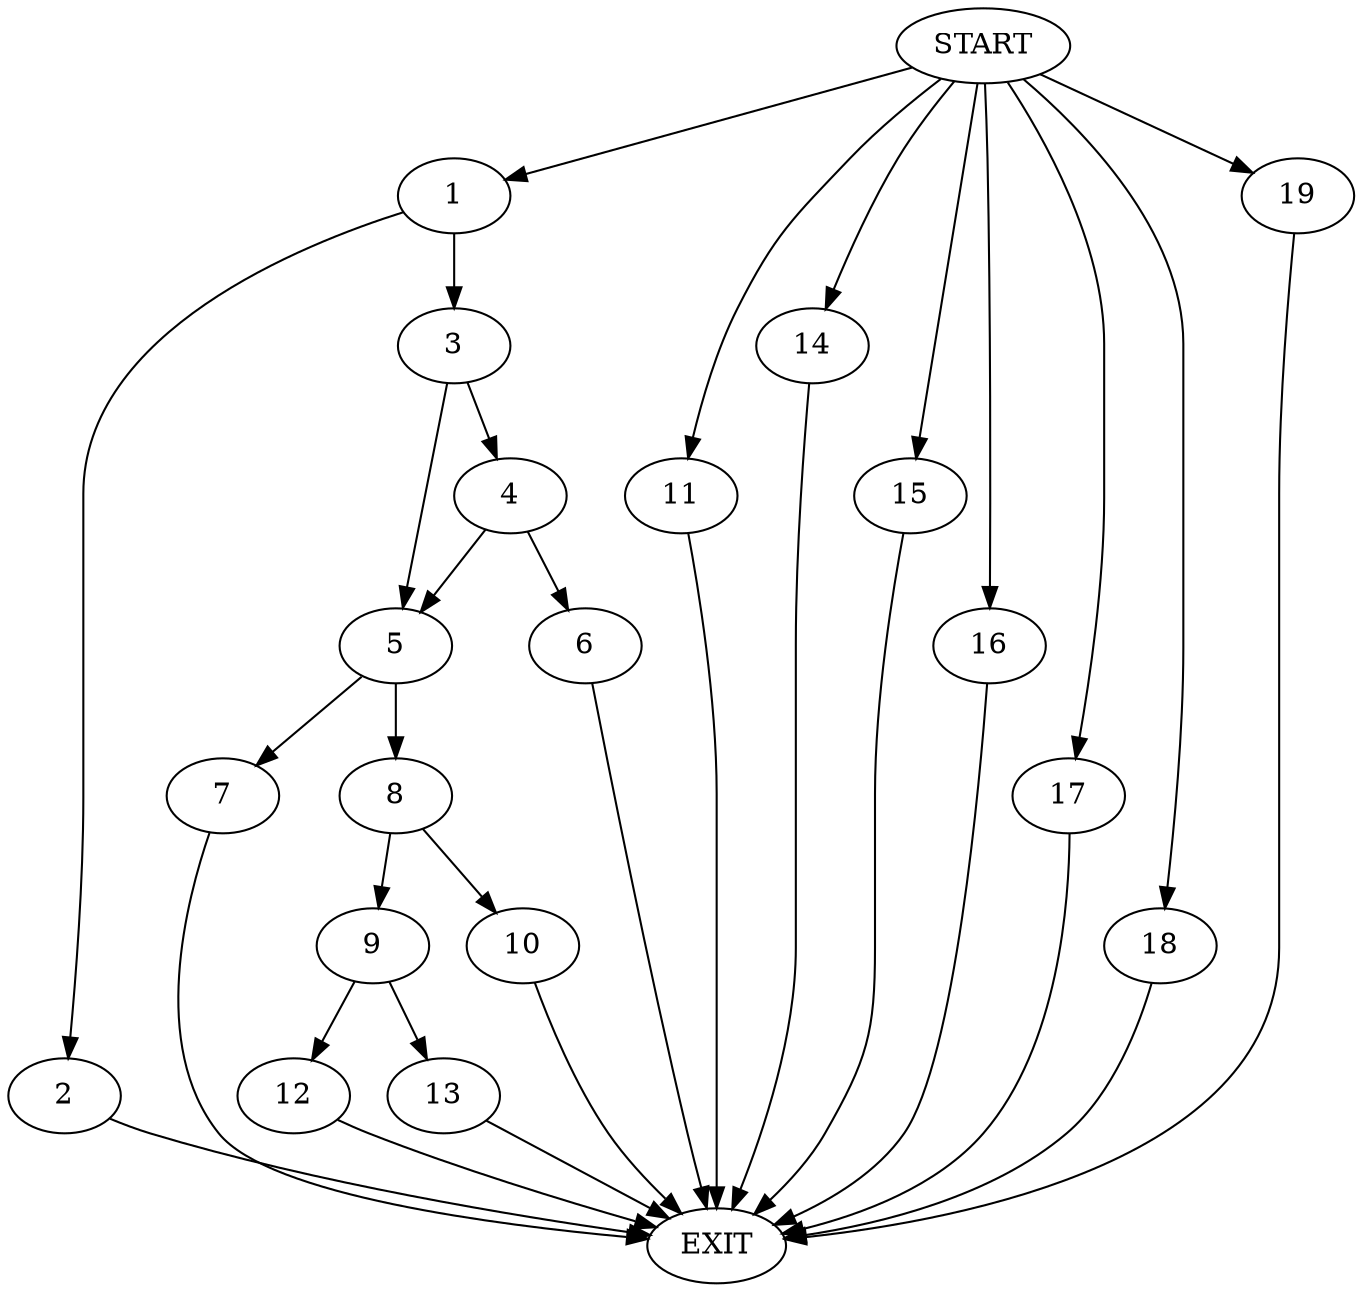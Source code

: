 digraph {
0 [label="START"]
20 [label="EXIT"]
0 -> 1
1 -> 2
1 -> 3
2 -> 20
3 -> 4
3 -> 5
4 -> 6
4 -> 5
5 -> 7
5 -> 8
6 -> 20
7 -> 20
8 -> 9
8 -> 10
0 -> 11
11 -> 20
10 -> 20
9 -> 12
9 -> 13
13 -> 20
12 -> 20
0 -> 14
14 -> 20
0 -> 15
15 -> 20
0 -> 16
16 -> 20
0 -> 17
17 -> 20
0 -> 18
18 -> 20
0 -> 19
19 -> 20
}
